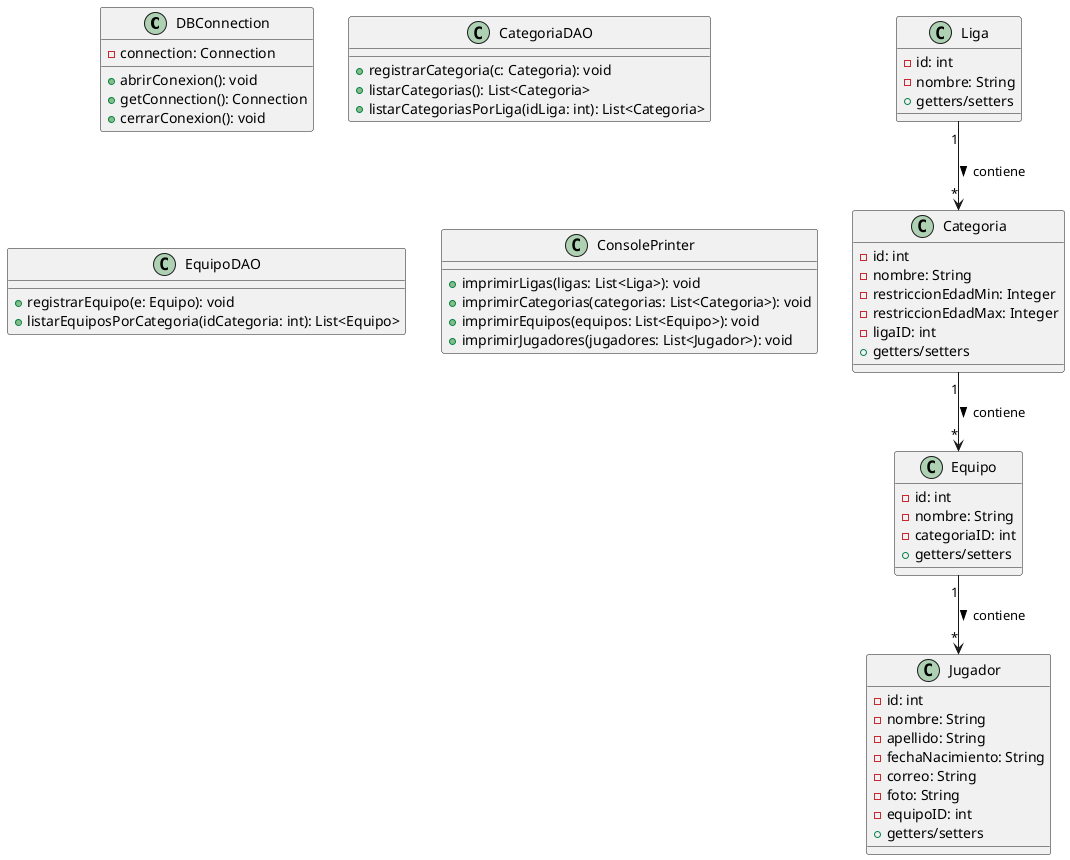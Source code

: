 @startuml

class DBConnection {
    - connection: Connection
    + abrirConexion(): void
    + getConnection(): Connection
    + cerrarConexion(): void
}

class Liga {
    - id: int
    - nombre: String
    + getters/setters
}

class Categoria {
    - id: int
    - nombre: String
    - restriccionEdadMin: Integer
    - restriccionEdadMax: Integer
    - ligaID: int
    + getters/setters
}

class CategoriaDAO {
    + registrarCategoria(c: Categoria): void
    + listarCategorias(): List<Categoria>
    + listarCategoriasPorLiga(idLiga: int): List<Categoria>
}

class Equipo {
    - id: int
    - nombre: String
    - categoriaID: int
    + getters/setters
}

class EquipoDAO {
    + registrarEquipo(e: Equipo): void
    + listarEquiposPorCategoria(idCategoria: int): List<Equipo>
}

class Jugador {
    - id: int
    - nombre: String
    - apellido: String
    - fechaNacimiento: String
    - correo: String
    - foto: String
    - equipoID: int
    + getters/setters
}

class ConsolePrinter {
    + imprimirLigas(ligas: List<Liga>): void
    + imprimirCategorias(categorias: List<Categoria>): void
    + imprimirEquipos(equipos: List<Equipo>): void
    + imprimirJugadores(jugadores: List<Jugador>): void
}

' Relaciones
Liga "1" --> "*" Categoria : contiene >
Categoria "1" --> "*" Equipo : contiene >
Equipo "1" --> "*" Jugador : contiene >

@enduml
